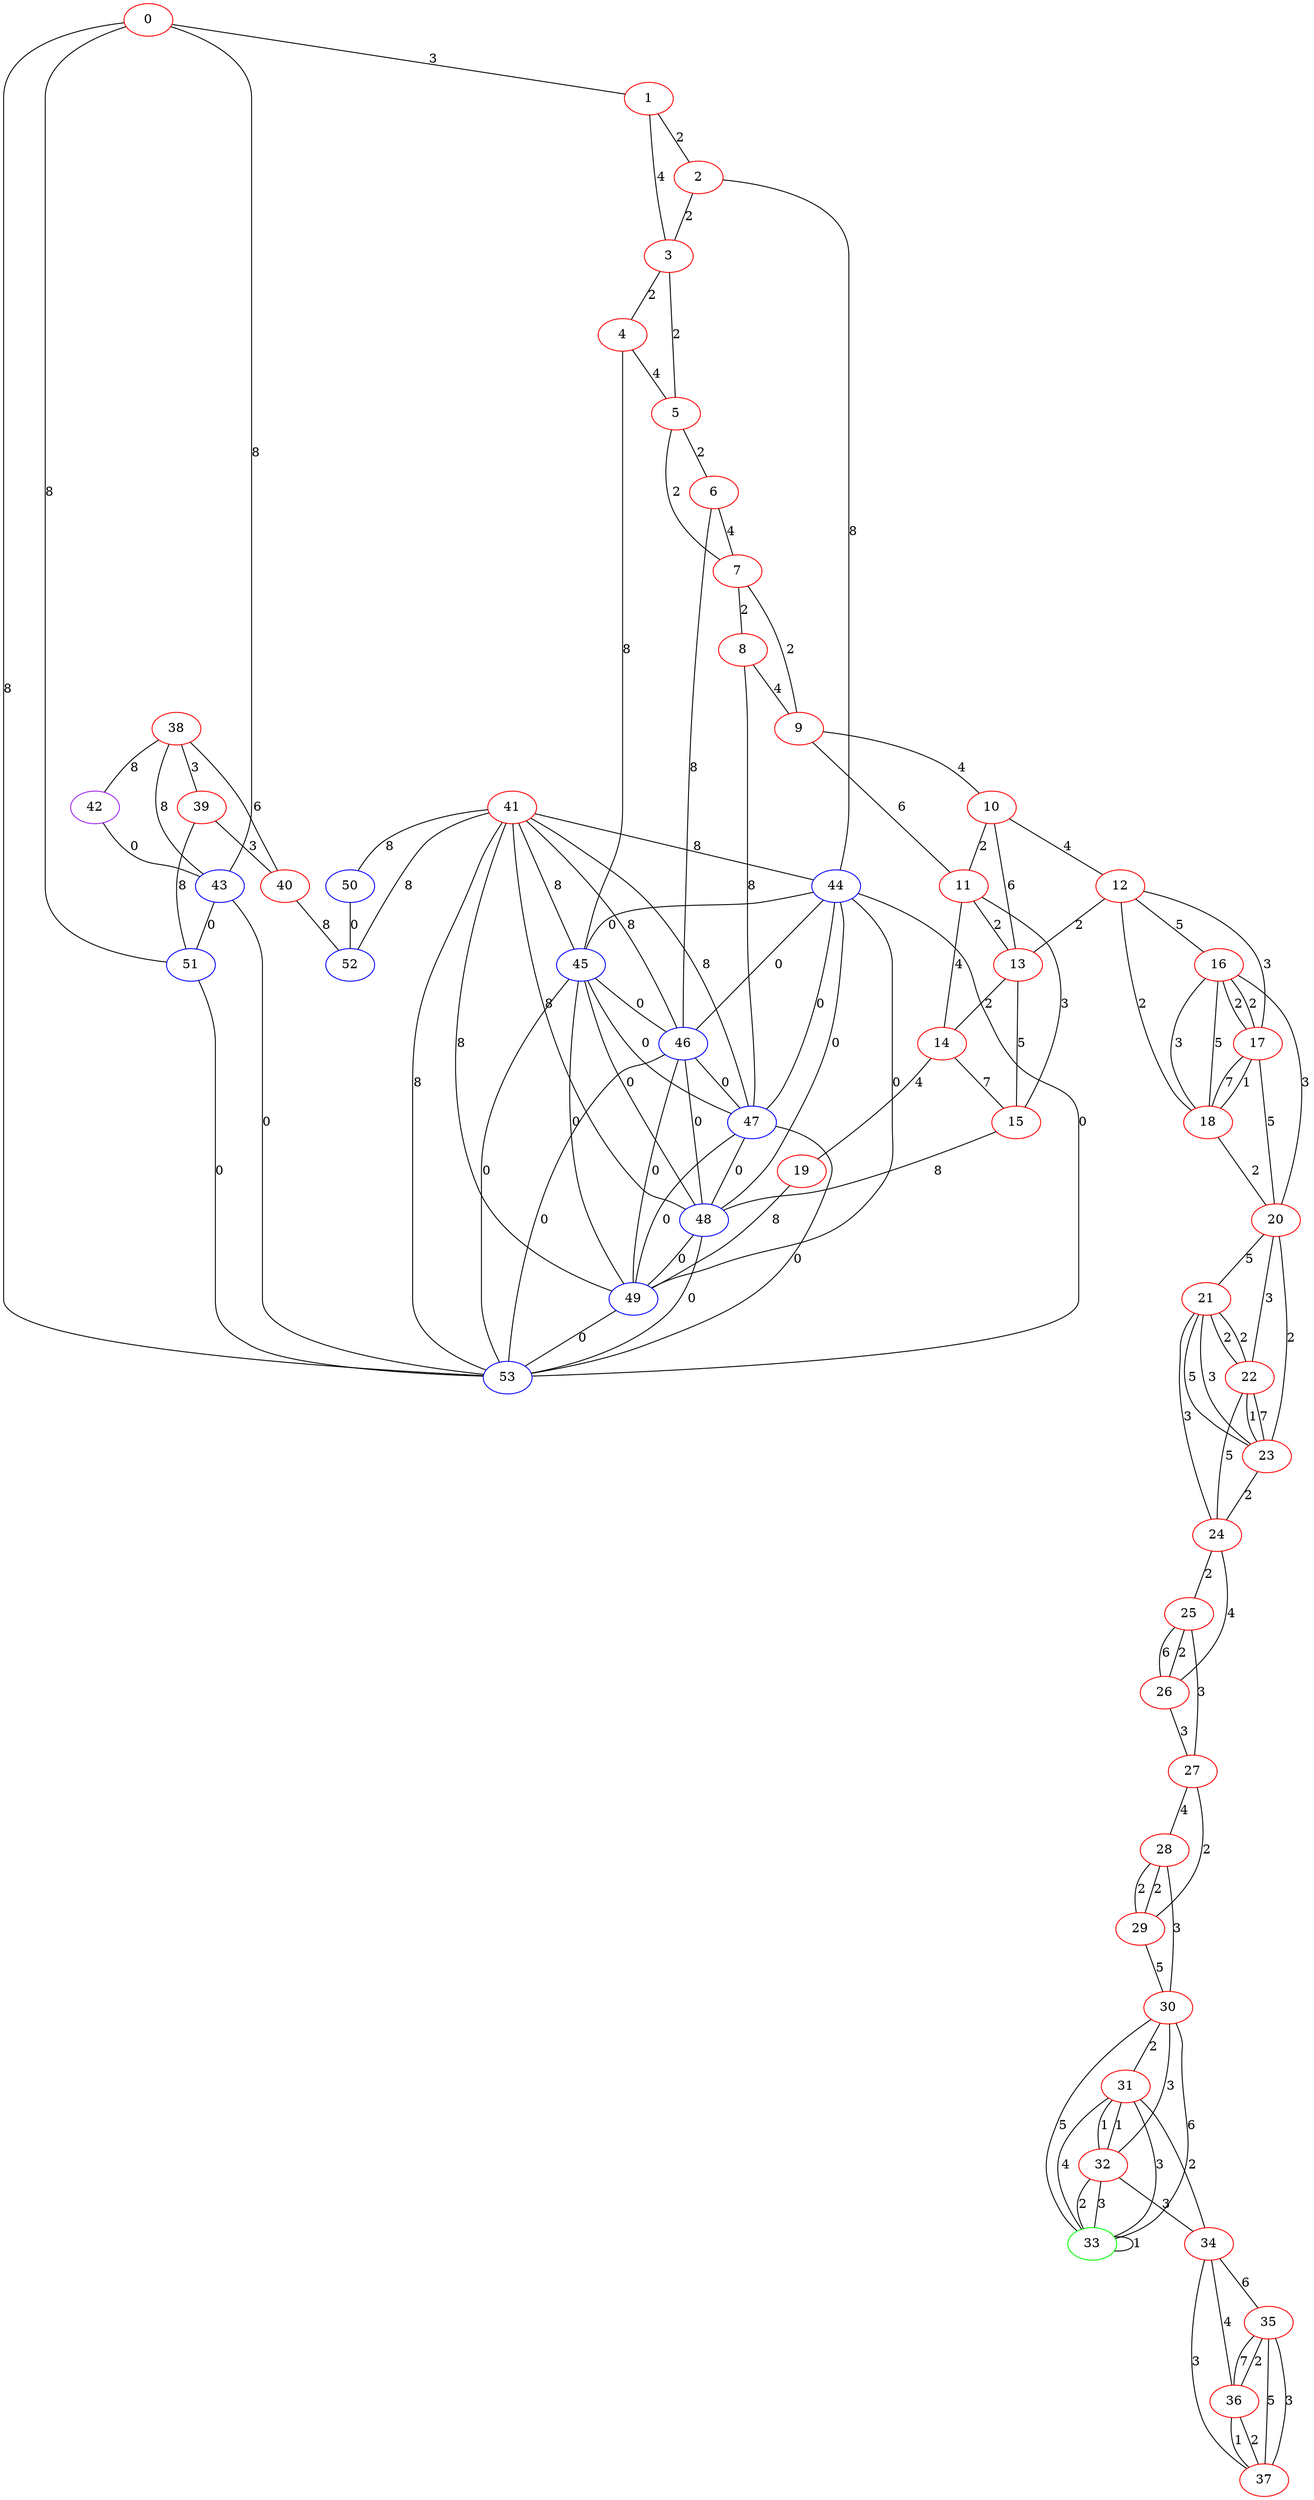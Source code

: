 graph "" {
0 [color=red, weight=1];
1 [color=red, weight=1];
2 [color=red, weight=1];
3 [color=red, weight=1];
4 [color=red, weight=1];
5 [color=red, weight=1];
6 [color=red, weight=1];
7 [color=red, weight=1];
8 [color=red, weight=1];
9 [color=red, weight=1];
10 [color=red, weight=1];
11 [color=red, weight=1];
12 [color=red, weight=1];
13 [color=red, weight=1];
14 [color=red, weight=1];
15 [color=red, weight=1];
16 [color=red, weight=1];
17 [color=red, weight=1];
18 [color=red, weight=1];
19 [color=red, weight=1];
20 [color=red, weight=1];
21 [color=red, weight=1];
22 [color=red, weight=1];
23 [color=red, weight=1];
24 [color=red, weight=1];
25 [color=red, weight=1];
26 [color=red, weight=1];
27 [color=red, weight=1];
28 [color=red, weight=1];
29 [color=red, weight=1];
30 [color=red, weight=1];
31 [color=red, weight=1];
32 [color=red, weight=1];
33 [color=green, weight=2];
34 [color=red, weight=1];
35 [color=red, weight=1];
36 [color=red, weight=1];
37 [color=red, weight=1];
38 [color=red, weight=1];
39 [color=red, weight=1];
40 [color=red, weight=1];
41 [color=red, weight=1];
42 [color=purple, weight=4];
43 [color=blue, weight=3];
44 [color=blue, weight=3];
45 [color=blue, weight=3];
46 [color=blue, weight=3];
47 [color=blue, weight=3];
48 [color=blue, weight=3];
49 [color=blue, weight=3];
50 [color=blue, weight=3];
51 [color=blue, weight=3];
52 [color=blue, weight=3];
53 [color=blue, weight=3];
0 -- 1  [key=0, label=3];
0 -- 43  [key=0, label=8];
0 -- 53  [key=0, label=8];
0 -- 51  [key=0, label=8];
1 -- 2  [key=0, label=2];
1 -- 3  [key=0, label=4];
2 -- 3  [key=0, label=2];
2 -- 44  [key=0, label=8];
3 -- 4  [key=0, label=2];
3 -- 5  [key=0, label=2];
4 -- 5  [key=0, label=4];
4 -- 45  [key=0, label=8];
5 -- 6  [key=0, label=2];
5 -- 7  [key=0, label=2];
6 -- 46  [key=0, label=8];
6 -- 7  [key=0, label=4];
7 -- 8  [key=0, label=2];
7 -- 9  [key=0, label=2];
8 -- 9  [key=0, label=4];
8 -- 47  [key=0, label=8];
9 -- 10  [key=0, label=4];
9 -- 11  [key=0, label=6];
10 -- 11  [key=0, label=2];
10 -- 12  [key=0, label=4];
10 -- 13  [key=0, label=6];
11 -- 13  [key=0, label=2];
11 -- 14  [key=0, label=4];
11 -- 15  [key=0, label=3];
12 -- 16  [key=0, label=5];
12 -- 17  [key=0, label=3];
12 -- 18  [key=0, label=2];
12 -- 13  [key=0, label=2];
13 -- 14  [key=0, label=2];
13 -- 15  [key=0, label=5];
14 -- 19  [key=0, label=4];
14 -- 15  [key=0, label=7];
15 -- 48  [key=0, label=8];
16 -- 17  [key=0, label=2];
16 -- 17  [key=1, label=2];
16 -- 18  [key=0, label=3];
16 -- 18  [key=1, label=5];
16 -- 20  [key=0, label=3];
17 -- 20  [key=0, label=5];
17 -- 18  [key=0, label=1];
17 -- 18  [key=1, label=7];
18 -- 20  [key=0, label=2];
19 -- 49  [key=0, label=8];
20 -- 21  [key=0, label=5];
20 -- 22  [key=0, label=3];
20 -- 23  [key=0, label=2];
21 -- 24  [key=0, label=3];
21 -- 22  [key=0, label=2];
21 -- 22  [key=1, label=2];
21 -- 23  [key=0, label=3];
21 -- 23  [key=1, label=5];
22 -- 24  [key=0, label=5];
22 -- 23  [key=0, label=1];
22 -- 23  [key=1, label=7];
23 -- 24  [key=0, label=2];
24 -- 25  [key=0, label=2];
24 -- 26  [key=0, label=4];
25 -- 26  [key=0, label=6];
25 -- 26  [key=1, label=2];
25 -- 27  [key=0, label=3];
26 -- 27  [key=0, label=3];
27 -- 28  [key=0, label=4];
27 -- 29  [key=0, label=2];
28 -- 29  [key=0, label=2];
28 -- 29  [key=1, label=2];
28 -- 30  [key=0, label=3];
29 -- 30  [key=0, label=5];
30 -- 32  [key=0, label=3];
30 -- 33  [key=0, label=5];
30 -- 33  [key=1, label=6];
30 -- 31  [key=0, label=2];
31 -- 32  [key=0, label=1];
31 -- 32  [key=1, label=1];
31 -- 33  [key=0, label=3];
31 -- 33  [key=1, label=4];
31 -- 34  [key=0, label=2];
32 -- 33  [key=0, label=2];
32 -- 33  [key=1, label=3];
32 -- 34  [key=0, label=3];
33 -- 33  [key=0, label=1];
34 -- 35  [key=0, label=6];
34 -- 36  [key=0, label=4];
34 -- 37  [key=0, label=3];
35 -- 36  [key=0, label=7];
35 -- 36  [key=1, label=2];
35 -- 37  [key=0, label=5];
35 -- 37  [key=1, label=3];
36 -- 37  [key=0, label=2];
36 -- 37  [key=1, label=1];
38 -- 40  [key=0, label=6];
38 -- 42  [key=0, label=8];
38 -- 43  [key=0, label=8];
38 -- 39  [key=0, label=3];
39 -- 40  [key=0, label=3];
39 -- 51  [key=0, label=8];
40 -- 52  [key=0, label=8];
41 -- 44  [key=0, label=8];
41 -- 45  [key=0, label=8];
41 -- 46  [key=0, label=8];
41 -- 47  [key=0, label=8];
41 -- 48  [key=0, label=8];
41 -- 49  [key=0, label=8];
41 -- 50  [key=0, label=8];
41 -- 52  [key=0, label=8];
41 -- 53  [key=0, label=8];
42 -- 43  [key=0, label=0];
43 -- 51  [key=0, label=0];
43 -- 53  [key=0, label=0];
44 -- 45  [key=0, label=0];
44 -- 46  [key=0, label=0];
44 -- 47  [key=0, label=0];
44 -- 48  [key=0, label=0];
44 -- 49  [key=0, label=0];
44 -- 53  [key=0, label=0];
45 -- 46  [key=0, label=0];
45 -- 47  [key=0, label=0];
45 -- 48  [key=0, label=0];
45 -- 49  [key=0, label=0];
45 -- 53  [key=0, label=0];
46 -- 47  [key=0, label=0];
46 -- 48  [key=0, label=0];
46 -- 49  [key=0, label=0];
46 -- 53  [key=0, label=0];
47 -- 48  [key=0, label=0];
47 -- 49  [key=0, label=0];
47 -- 53  [key=0, label=0];
48 -- 49  [key=0, label=0];
48 -- 53  [key=0, label=0];
49 -- 53  [key=0, label=0];
50 -- 52  [key=0, label=0];
51 -- 53  [key=0, label=0];
}

